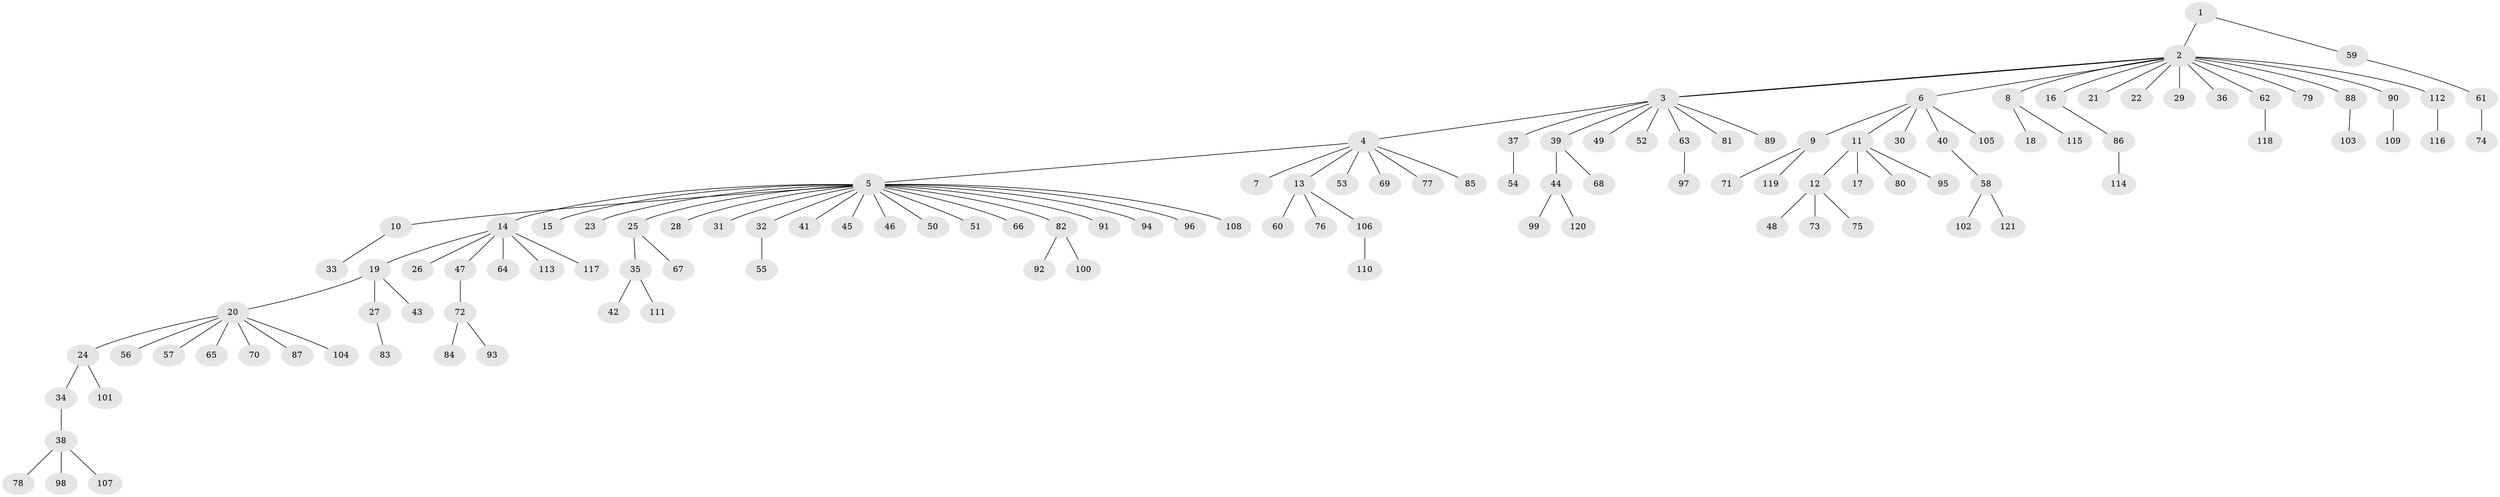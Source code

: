 // coarse degree distribution, {1: 0.75, 8: 0.05555555555555555, 5: 0.027777777777777776, 6: 0.05555555555555555, 4: 0.027777777777777776, 3: 0.05555555555555555, 2: 0.027777777777777776}
// Generated by graph-tools (version 1.1) at 2025/18/03/04/25 18:18:22]
// undirected, 121 vertices, 121 edges
graph export_dot {
graph [start="1"]
  node [color=gray90,style=filled];
  1;
  2;
  3;
  4;
  5;
  6;
  7;
  8;
  9;
  10;
  11;
  12;
  13;
  14;
  15;
  16;
  17;
  18;
  19;
  20;
  21;
  22;
  23;
  24;
  25;
  26;
  27;
  28;
  29;
  30;
  31;
  32;
  33;
  34;
  35;
  36;
  37;
  38;
  39;
  40;
  41;
  42;
  43;
  44;
  45;
  46;
  47;
  48;
  49;
  50;
  51;
  52;
  53;
  54;
  55;
  56;
  57;
  58;
  59;
  60;
  61;
  62;
  63;
  64;
  65;
  66;
  67;
  68;
  69;
  70;
  71;
  72;
  73;
  74;
  75;
  76;
  77;
  78;
  79;
  80;
  81;
  82;
  83;
  84;
  85;
  86;
  87;
  88;
  89;
  90;
  91;
  92;
  93;
  94;
  95;
  96;
  97;
  98;
  99;
  100;
  101;
  102;
  103;
  104;
  105;
  106;
  107;
  108;
  109;
  110;
  111;
  112;
  113;
  114;
  115;
  116;
  117;
  118;
  119;
  120;
  121;
  1 -- 2;
  1 -- 59;
  2 -- 3;
  2 -- 3;
  2 -- 6;
  2 -- 8;
  2 -- 16;
  2 -- 21;
  2 -- 22;
  2 -- 29;
  2 -- 36;
  2 -- 62;
  2 -- 79;
  2 -- 88;
  2 -- 90;
  2 -- 112;
  3 -- 4;
  3 -- 37;
  3 -- 39;
  3 -- 49;
  3 -- 52;
  3 -- 63;
  3 -- 81;
  3 -- 89;
  4 -- 5;
  4 -- 7;
  4 -- 13;
  4 -- 53;
  4 -- 69;
  4 -- 77;
  4 -- 85;
  5 -- 10;
  5 -- 14;
  5 -- 15;
  5 -- 23;
  5 -- 25;
  5 -- 28;
  5 -- 31;
  5 -- 32;
  5 -- 41;
  5 -- 45;
  5 -- 46;
  5 -- 50;
  5 -- 51;
  5 -- 66;
  5 -- 82;
  5 -- 91;
  5 -- 94;
  5 -- 96;
  5 -- 108;
  6 -- 9;
  6 -- 11;
  6 -- 30;
  6 -- 40;
  6 -- 105;
  8 -- 18;
  8 -- 115;
  9 -- 71;
  9 -- 119;
  10 -- 33;
  11 -- 12;
  11 -- 17;
  11 -- 80;
  11 -- 95;
  12 -- 48;
  12 -- 73;
  12 -- 75;
  13 -- 60;
  13 -- 76;
  13 -- 106;
  14 -- 19;
  14 -- 26;
  14 -- 47;
  14 -- 64;
  14 -- 113;
  14 -- 117;
  16 -- 86;
  19 -- 20;
  19 -- 27;
  19 -- 43;
  20 -- 24;
  20 -- 56;
  20 -- 57;
  20 -- 65;
  20 -- 70;
  20 -- 87;
  20 -- 104;
  24 -- 34;
  24 -- 101;
  25 -- 35;
  25 -- 67;
  27 -- 83;
  32 -- 55;
  34 -- 38;
  35 -- 42;
  35 -- 111;
  37 -- 54;
  38 -- 78;
  38 -- 98;
  38 -- 107;
  39 -- 44;
  39 -- 68;
  40 -- 58;
  44 -- 99;
  44 -- 120;
  47 -- 72;
  58 -- 102;
  58 -- 121;
  59 -- 61;
  61 -- 74;
  62 -- 118;
  63 -- 97;
  72 -- 84;
  72 -- 93;
  82 -- 92;
  82 -- 100;
  86 -- 114;
  88 -- 103;
  90 -- 109;
  106 -- 110;
  112 -- 116;
}
